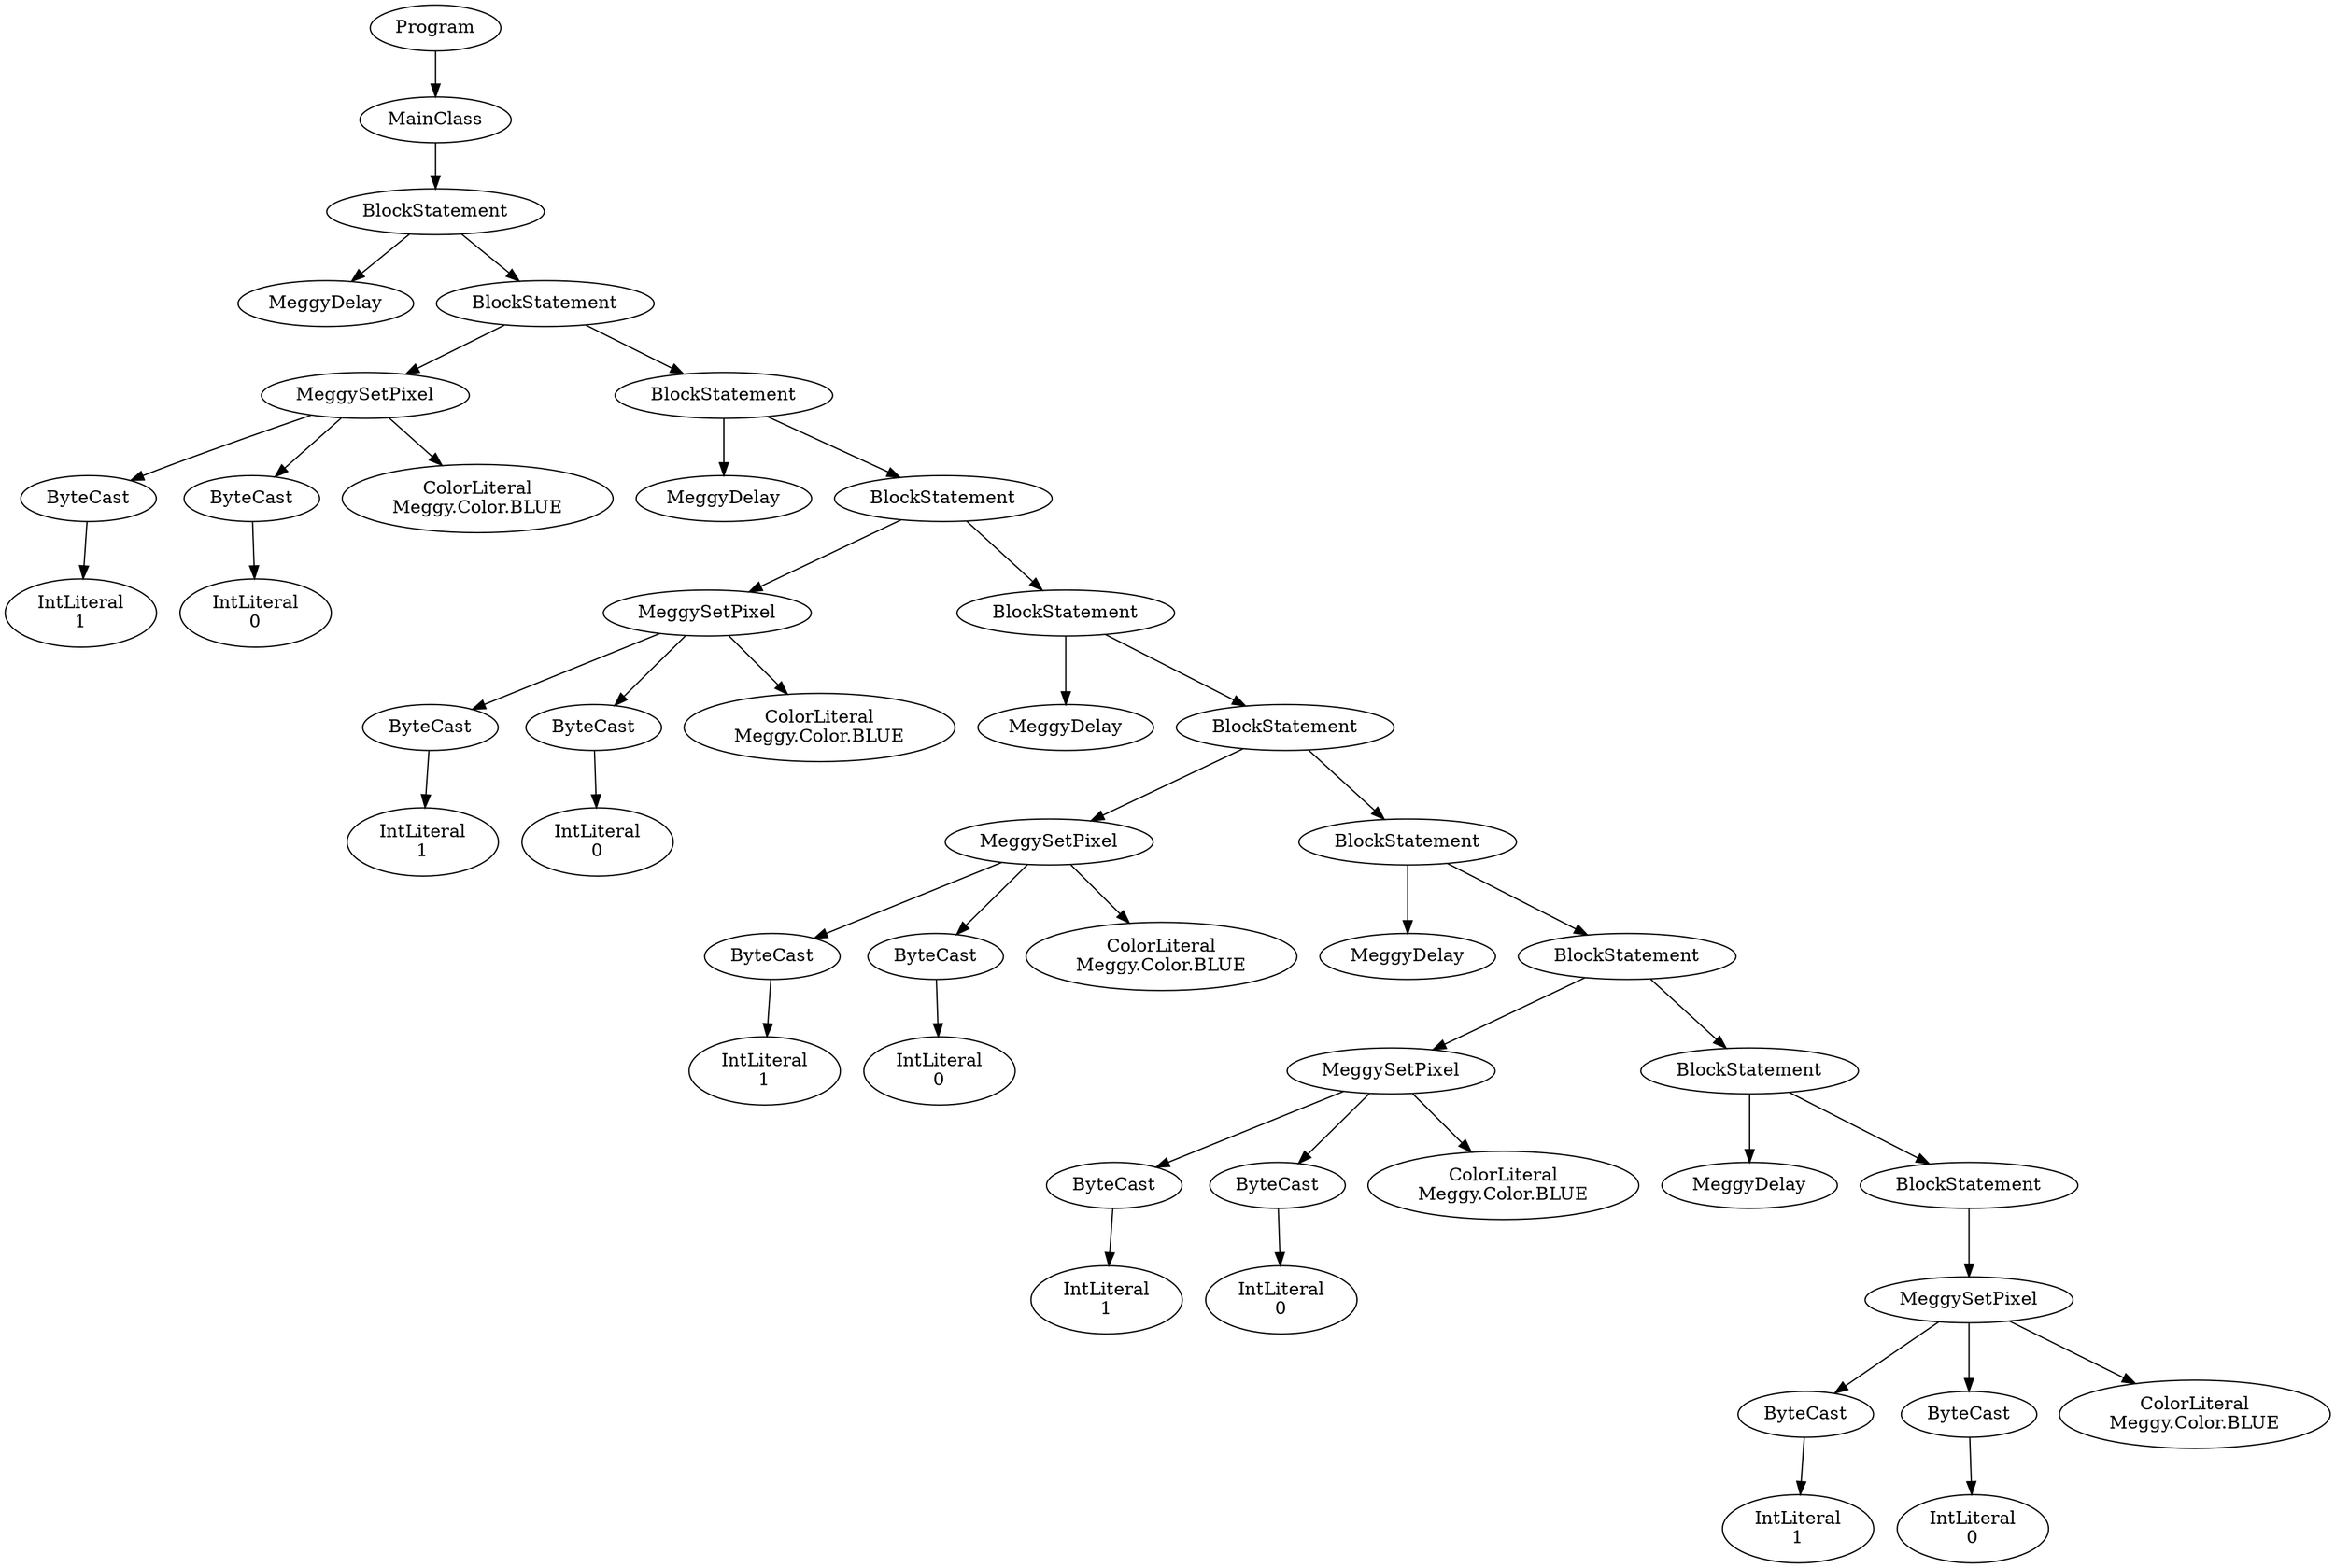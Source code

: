 digraph ASTGraph {
0 [ label="Program" ];
1 [ label="MainClass" ];
0 -> 1
2 [ label="BlockStatement" ];
1 -> 2
3 [ label="MeggyDelay" ];
2 -> 3
4 [ label="BlockStatement" ];
2 -> 4
5 [ label="MeggySetPixel" ];
4 -> 5
6 [ label="ByteCast" ];
5 -> 6
7 [ label="IntLiteral\n1" ];
6 -> 7
8 [ label="ByteCast" ];
5 -> 8
9 [ label="IntLiteral\n0" ];
8 -> 9
10 [ label="ColorLiteral\nMeggy.Color.BLUE" ];
5 -> 10
11 [ label="BlockStatement" ];
4 -> 11
12 [ label="MeggyDelay" ];
11 -> 12
13 [ label="BlockStatement" ];
11 -> 13
14 [ label="MeggySetPixel" ];
13 -> 14
15 [ label="ByteCast" ];
14 -> 15
16 [ label="IntLiteral\n1" ];
15 -> 16
17 [ label="ByteCast" ];
14 -> 17
18 [ label="IntLiteral\n0" ];
17 -> 18
19 [ label="ColorLiteral\nMeggy.Color.BLUE" ];
14 -> 19
20 [ label="BlockStatement" ];
13 -> 20
21 [ label="MeggyDelay" ];
20 -> 21
22 [ label="BlockStatement" ];
20 -> 22
23 [ label="MeggySetPixel" ];
22 -> 23
24 [ label="ByteCast" ];
23 -> 24
25 [ label="IntLiteral\n1" ];
24 -> 25
26 [ label="ByteCast" ];
23 -> 26
27 [ label="IntLiteral\n0" ];
26 -> 27
28 [ label="ColorLiteral\nMeggy.Color.BLUE" ];
23 -> 28
29 [ label="BlockStatement" ];
22 -> 29
30 [ label="MeggyDelay" ];
29 -> 30
31 [ label="BlockStatement" ];
29 -> 31
32 [ label="MeggySetPixel" ];
31 -> 32
33 [ label="ByteCast" ];
32 -> 33
34 [ label="IntLiteral\n1" ];
33 -> 34
35 [ label="ByteCast" ];
32 -> 35
36 [ label="IntLiteral\n0" ];
35 -> 36
37 [ label="ColorLiteral\nMeggy.Color.BLUE" ];
32 -> 37
38 [ label="BlockStatement" ];
31 -> 38
39 [ label="MeggyDelay" ];
38 -> 39
40 [ label="BlockStatement" ];
38 -> 40
41 [ label="MeggySetPixel" ];
40 -> 41
42 [ label="ByteCast" ];
41 -> 42
43 [ label="IntLiteral\n1" ];
42 -> 43
44 [ label="ByteCast" ];
41 -> 44
45 [ label="IntLiteral\n0" ];
44 -> 45
46 [ label="ColorLiteral\nMeggy.Color.BLUE" ];
41 -> 46
}

